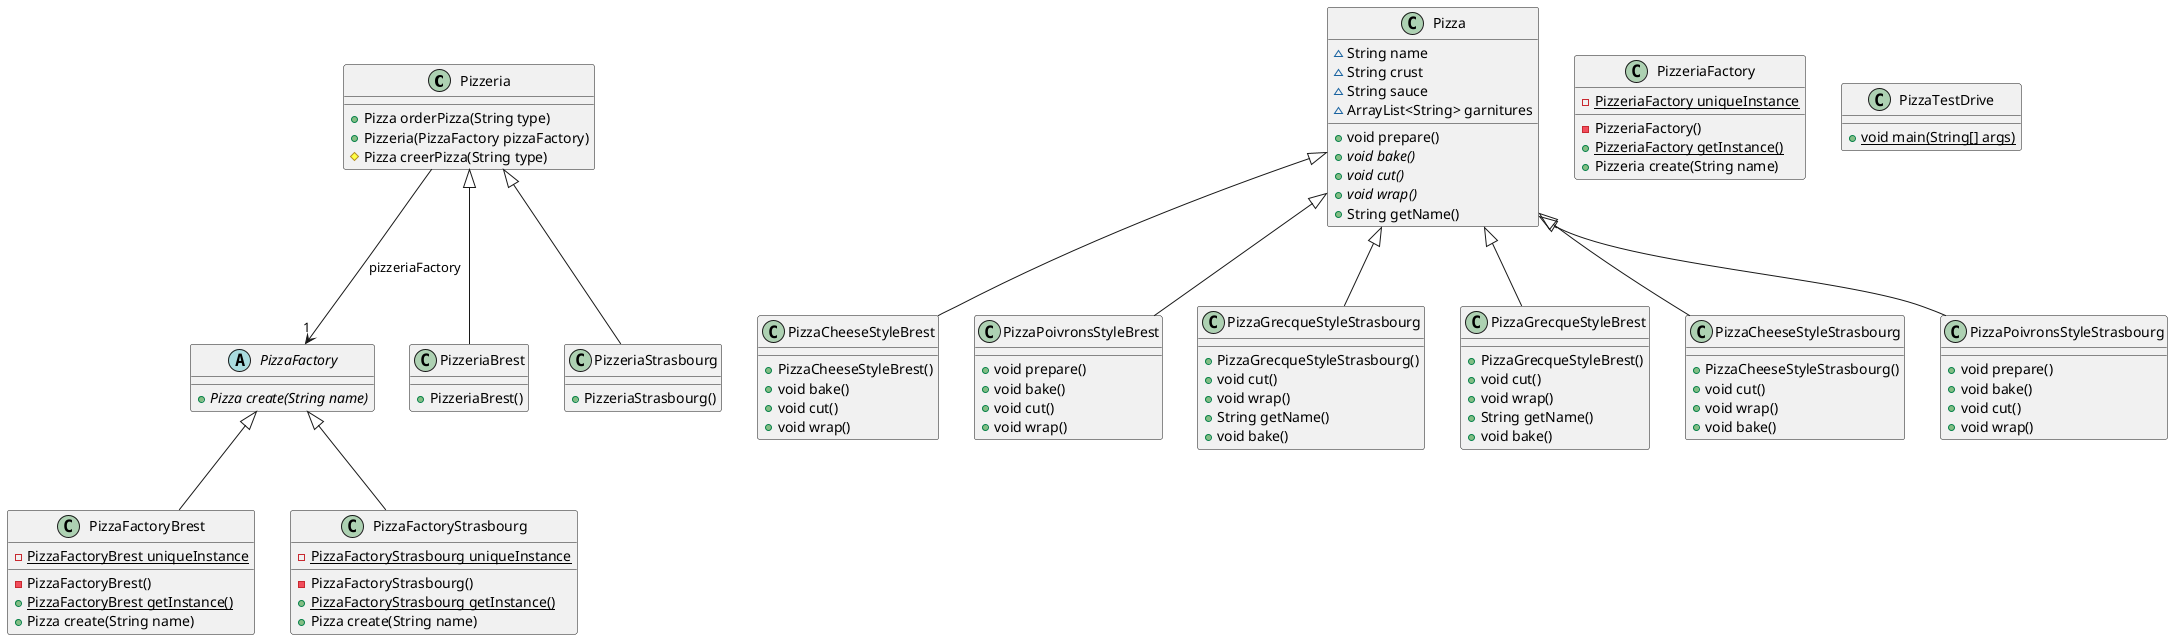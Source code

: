 @startuml

abstract class Pizzeria [[java:Pizzeria]] {
	+Pizza orderPizza(String type)
	+Pizzeria(PizzaFactory pizzaFactory)
	#Pizza creerPizza(String type)
}
class PizzaFactory [[java:PizzaFactory]] {
}
Pizzeria --> "1" PizzaFactory : pizzeriaFactory
class PizzaFactoryBrest [[java:PizzaFactoryBrest]] {
	-{static}PizzaFactoryBrest uniqueInstance
	-PizzaFactoryBrest()
	+{static}PizzaFactoryBrest getInstance()
	+Pizza create(String name)
}
class PizzaFactory [[java:PizzaFactory]] {
}
PizzaFactory <|-- PizzaFactoryBrest
class PizzeriaBrest [[java:PizzeriaBrest]] {
	+PizzeriaBrest()
}
class Pizzeria [[java:Pizzeria]] {
}
Pizzeria <|-- PizzeriaBrest
class PizzaCheeseStyleBrest [[java:PizzaCheeseStyleBrest]] {
	+PizzaCheeseStyleBrest()
	+void bake()
	+void cut()
	+void wrap()
}
class Pizza [[java:Pizza]] {
}
Pizza <|-- PizzaCheeseStyleBrest
class PizzeriaFactory [[java:PizzeriaFactory]] {
	-{static}PizzeriaFactory uniqueInstance
	-PizzeriaFactory()
	+{static}PizzeriaFactory getInstance()
	+Pizzeria create(String name)
}
abstract class Pizza [[java:Pizza]] {
	~String name
	~String crust
	~String sauce
	~ArrayList<String> garnitures
	+void prepare()
	+{abstract}void bake()
	+{abstract}void cut()
	+{abstract}void wrap()
	+String getName()
}
class PizzaPoivronsStyleBrest [[java:PizzaPoivronsStyleBrest]] {
	+void prepare()
	+void bake()
	+void cut()
	+void wrap()
}
class Pizza [[java:Pizza]] {
}
Pizza <|-- PizzaPoivronsStyleBrest
class PizzaGrecqueStyleStrasbourg [[java:PizzaGrecqueStyleStrasbourg]] {
	+PizzaGrecqueStyleStrasbourg()
	+void cut()
	+void wrap()
	+String getName()
	+void bake()
}
class Pizza [[java:Pizza]] {
}
Pizza <|-- PizzaGrecqueStyleStrasbourg
class PizzaGrecqueStyleBrest [[java:PizzaGrecqueStyleBrest]] {
	+PizzaGrecqueStyleBrest()
	+void cut()
	+void wrap()
	+String getName()
	+void bake()
}
class Pizza [[java:Pizza]] {
}
Pizza <|-- PizzaGrecqueStyleBrest
class PizzaFactoryStrasbourg [[java:PizzaFactoryStrasbourg]] {
	-{static}PizzaFactoryStrasbourg uniqueInstance
	-PizzaFactoryStrasbourg()
	+{static}PizzaFactoryStrasbourg getInstance()
	+Pizza create(String name)
}
class PizzaFactory [[java:PizzaFactory]] {
}
PizzaFactory <|-- PizzaFactoryStrasbourg
class PizzeriaStrasbourg [[java:PizzeriaStrasbourg]] {
	+PizzeriaStrasbourg()
}
class Pizzeria [[java:Pizzeria]] {
}
Pizzeria <|-- PizzeriaStrasbourg
class PizzaCheeseStyleStrasbourg [[java:PizzaCheeseStyleStrasbourg]] {
	+PizzaCheeseStyleStrasbourg()
	+void cut()
	+void wrap()
	+void bake()
}
class Pizza [[java:Pizza]] {
}
Pizza <|-- PizzaCheeseStyleStrasbourg
class PizzaPoivronsStyleStrasbourg [[java:PizzaPoivronsStyleStrasbourg]] {
	+void prepare()
	+void bake()
	+void cut()
	+void wrap()
}
class Pizza [[java:Pizza]] {
}
Pizza <|-- PizzaPoivronsStyleStrasbourg
class PizzaTestDrive [[java:PizzaTestDrive]] {
	+{static}void main(String[] args)
}
abstract class PizzaFactory [[java:PizzaFactory]] {
	+{abstract}Pizza create(String name)
}
@enduml
